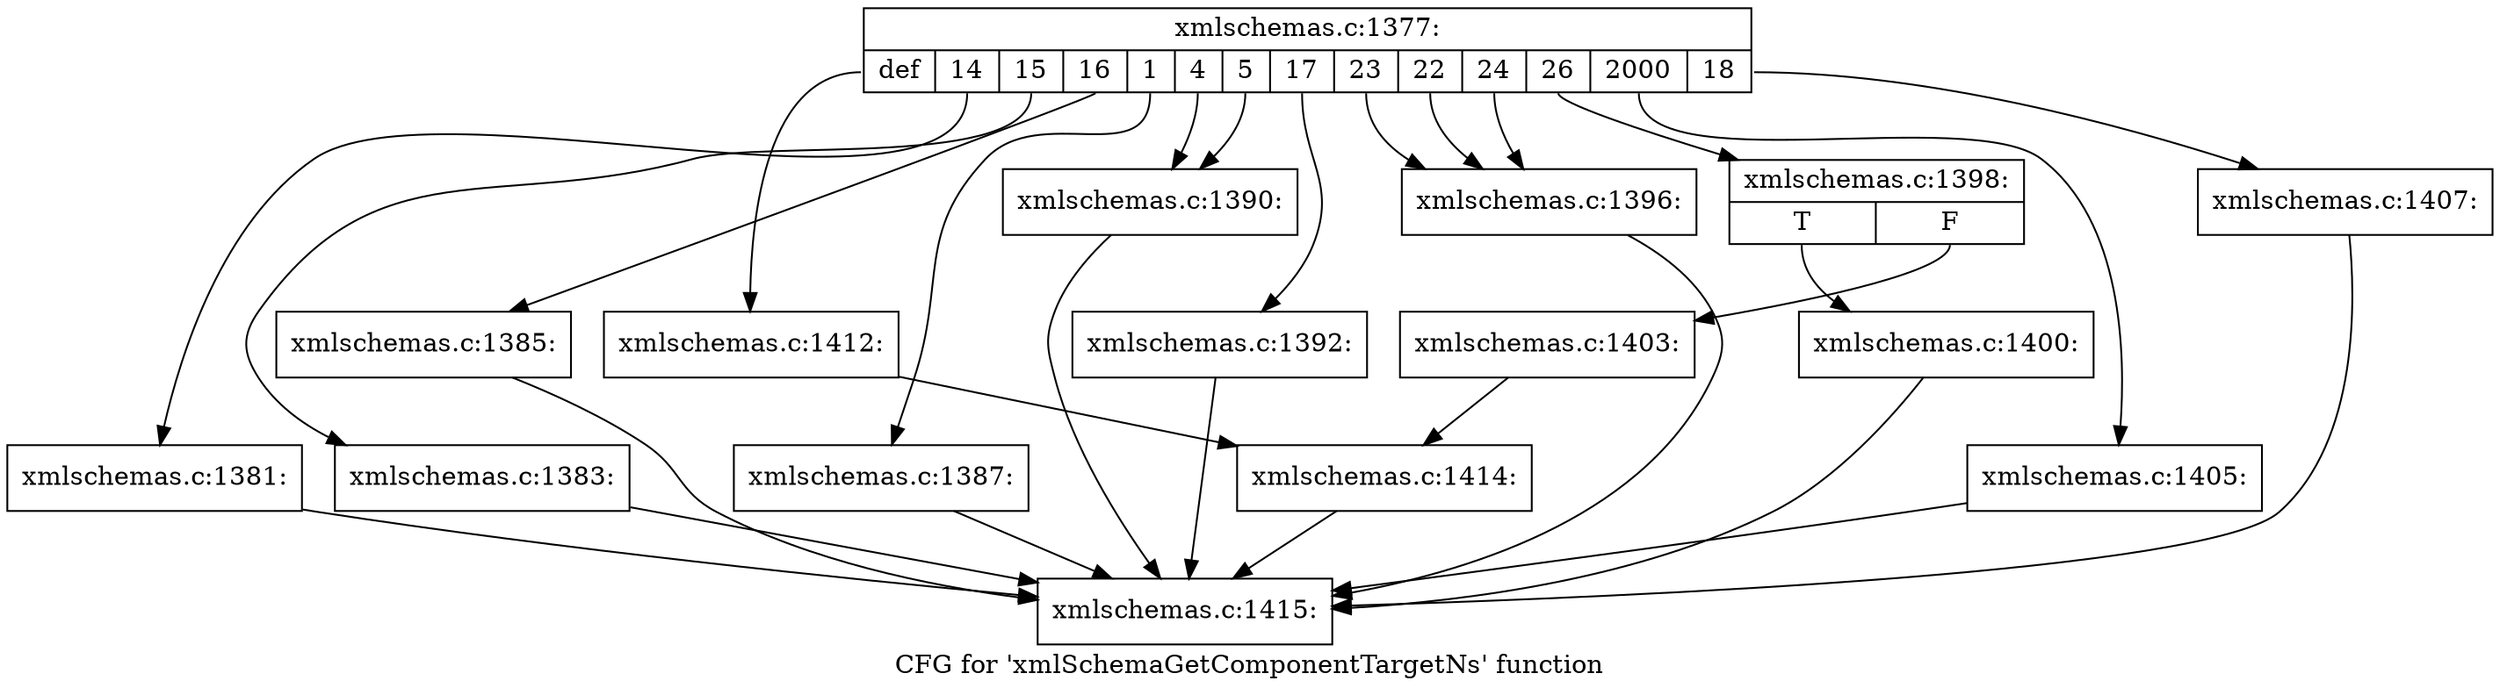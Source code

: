 digraph "CFG for 'xmlSchemaGetComponentTargetNs' function" {
	label="CFG for 'xmlSchemaGetComponentTargetNs' function";

	Node0x4bae0f0 [shape=record,label="{xmlschemas.c:1377:|{<s0>def|<s1>14|<s2>15|<s3>16|<s4>1|<s5>4|<s6>5|<s7>17|<s8>23|<s9>22|<s10>24|<s11>26|<s12>2000|<s13>18}}"];
	Node0x4bae0f0:s0 -> Node0x4b0f540;
	Node0x4bae0f0:s1 -> Node0x4b0f2a0;
	Node0x4bae0f0:s2 -> Node0x4b0ecd0;
	Node0x4bae0f0:s3 -> Node0x4b10470;
	Node0x4bae0f0:s4 -> Node0x4b10820;
	Node0x4bae0f0:s5 -> Node0x4b10bc0;
	Node0x4bae0f0:s6 -> Node0x4b10bc0;
	Node0x4bae0f0:s7 -> Node0x4b10f70;
	Node0x4bae0f0:s8 -> Node0x4b11320;
	Node0x4bae0f0:s9 -> Node0x4b11320;
	Node0x4bae0f0:s10 -> Node0x4b11320;
	Node0x4bae0f0:s11 -> Node0x4b116d0;
	Node0x4bae0f0:s12 -> Node0x4b12590;
	Node0x4bae0f0:s13 -> Node0x4b12940;
	Node0x4b0f2a0 [shape=record,label="{xmlschemas.c:1381:}"];
	Node0x4b0f2a0 -> Node0x4b0f6c0;
	Node0x4b0ecd0 [shape=record,label="{xmlschemas.c:1383:}"];
	Node0x4b0ecd0 -> Node0x4b0f6c0;
	Node0x4b10470 [shape=record,label="{xmlschemas.c:1385:}"];
	Node0x4b10470 -> Node0x4b0f6c0;
	Node0x4b10820 [shape=record,label="{xmlschemas.c:1387:}"];
	Node0x4b10820 -> Node0x4b0f6c0;
	Node0x4b10bc0 [shape=record,label="{xmlschemas.c:1390:}"];
	Node0x4b10bc0 -> Node0x4b0f6c0;
	Node0x4b10f70 [shape=record,label="{xmlschemas.c:1392:}"];
	Node0x4b10f70 -> Node0x4b0f6c0;
	Node0x4b11320 [shape=record,label="{xmlschemas.c:1396:}"];
	Node0x4b11320 -> Node0x4b0f6c0;
	Node0x4b116d0 [shape=record,label="{xmlschemas.c:1398:|{<s0>T|<s1>F}}"];
	Node0x4b116d0:s0 -> Node0x4b0f050;
	Node0x4b116d0:s1 -> Node0x4b0f0a0;
	Node0x4b0f050 [shape=record,label="{xmlschemas.c:1400:}"];
	Node0x4b0f050 -> Node0x4b0f6c0;
	Node0x4b0f0a0 [shape=record,label="{xmlschemas.c:1403:}"];
	Node0x4b0f0a0 -> Node0x4b0eeb0;
	Node0x4b12590 [shape=record,label="{xmlschemas.c:1405:}"];
	Node0x4b12590 -> Node0x4b0f6c0;
	Node0x4b12940 [shape=record,label="{xmlschemas.c:1407:}"];
	Node0x4b12940 -> Node0x4b0f6c0;
	Node0x4b0f540 [shape=record,label="{xmlschemas.c:1412:}"];
	Node0x4b0f540 -> Node0x4b0eeb0;
	Node0x4b0eeb0 [shape=record,label="{xmlschemas.c:1414:}"];
	Node0x4b0eeb0 -> Node0x4b0f6c0;
	Node0x4b0f6c0 [shape=record,label="{xmlschemas.c:1415:}"];
}
